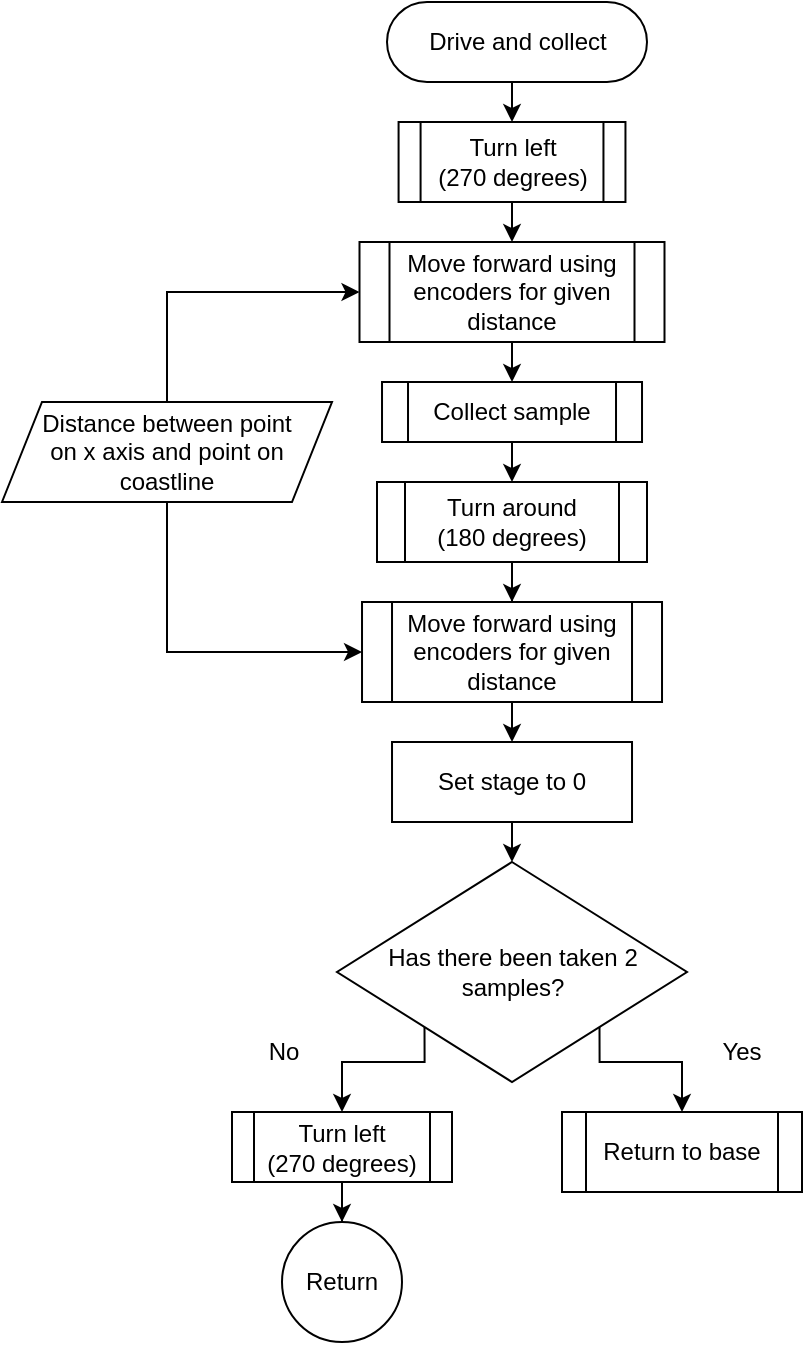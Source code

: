 <mxfile version="22.1.11" type="device">
  <diagram name="Page-1" id="UIeSX528cLuQZtujmnKt">
    <mxGraphModel dx="1538" dy="763" grid="1" gridSize="10" guides="1" tooltips="1" connect="1" arrows="1" fold="1" page="1" pageScale="1" pageWidth="850" pageHeight="1100" math="0" shadow="0">
      <root>
        <mxCell id="0" />
        <mxCell id="1" parent="0" />
        <mxCell id="Lfm5elrHNodPDN0HT3Pq-1" style="edgeStyle=orthogonalEdgeStyle;rounded=0;orthogonalLoop=1;jettySize=auto;html=1;exitX=0.5;exitY=1;exitDx=0;exitDy=0;entryX=0.5;entryY=0;entryDx=0;entryDy=0;" parent="1" source="Lfm5elrHNodPDN0HT3Pq-2" target="Lfm5elrHNodPDN0HT3Pq-4" edge="1">
          <mxGeometry relative="1" as="geometry" />
        </mxCell>
        <mxCell id="Lfm5elrHNodPDN0HT3Pq-2" value="Drive and collect" style="rounded=1;whiteSpace=wrap;html=1;arcSize=50;" parent="1" vertex="1">
          <mxGeometry x="202.5" y="90" width="130" height="40" as="geometry" />
        </mxCell>
        <mxCell id="Lfm5elrHNodPDN0HT3Pq-3" value="" style="edgeStyle=orthogonalEdgeStyle;rounded=0;orthogonalLoop=1;jettySize=auto;html=1;" parent="1" source="Lfm5elrHNodPDN0HT3Pq-4" target="Lfm5elrHNodPDN0HT3Pq-6" edge="1">
          <mxGeometry relative="1" as="geometry" />
        </mxCell>
        <mxCell id="Lfm5elrHNodPDN0HT3Pq-4" value="Turn left&lt;br&gt;(270 degrees)" style="shape=process;whiteSpace=wrap;html=1;backgroundOutline=1;" parent="1" vertex="1">
          <mxGeometry x="208.29" y="150" width="113.44" height="40" as="geometry" />
        </mxCell>
        <mxCell id="Lfm5elrHNodPDN0HT3Pq-5" style="edgeStyle=orthogonalEdgeStyle;rounded=0;orthogonalLoop=1;jettySize=auto;html=1;exitX=0.5;exitY=1;exitDx=0;exitDy=0;entryX=0.5;entryY=0;entryDx=0;entryDy=0;" parent="1" source="Lfm5elrHNodPDN0HT3Pq-6" target="Lfm5elrHNodPDN0HT3Pq-8" edge="1">
          <mxGeometry relative="1" as="geometry" />
        </mxCell>
        <mxCell id="Lfm5elrHNodPDN0HT3Pq-6" value="Move forward using encoders for given distance" style="shape=process;whiteSpace=wrap;html=1;backgroundOutline=1;" parent="1" vertex="1">
          <mxGeometry x="188.75" y="210" width="152.5" height="50" as="geometry" />
        </mxCell>
        <mxCell id="Lfm5elrHNodPDN0HT3Pq-7" style="edgeStyle=orthogonalEdgeStyle;rounded=0;orthogonalLoop=1;jettySize=auto;html=1;exitX=0.5;exitY=1;exitDx=0;exitDy=0;entryX=0.5;entryY=0;entryDx=0;entryDy=0;" parent="1" source="Lfm5elrHNodPDN0HT3Pq-8" target="Lfm5elrHNodPDN0HT3Pq-10" edge="1">
          <mxGeometry relative="1" as="geometry" />
        </mxCell>
        <mxCell id="Lfm5elrHNodPDN0HT3Pq-8" value="Collect sample" style="shape=process;whiteSpace=wrap;html=1;backgroundOutline=1;" parent="1" vertex="1">
          <mxGeometry x="200.01" y="280" width="130" height="30" as="geometry" />
        </mxCell>
        <mxCell id="Lfm5elrHNodPDN0HT3Pq-9" value="" style="edgeStyle=orthogonalEdgeStyle;rounded=0;orthogonalLoop=1;jettySize=auto;html=1;" parent="1" source="Lfm5elrHNodPDN0HT3Pq-10" target="Lfm5elrHNodPDN0HT3Pq-12" edge="1">
          <mxGeometry relative="1" as="geometry" />
        </mxCell>
        <mxCell id="Lfm5elrHNodPDN0HT3Pq-10" value="Turn around&lt;br&gt;(180 degrees)" style="shape=process;whiteSpace=wrap;html=1;backgroundOutline=1;" parent="1" vertex="1">
          <mxGeometry x="197.5" y="330" width="135" height="40" as="geometry" />
        </mxCell>
        <mxCell id="Lfm5elrHNodPDN0HT3Pq-11" style="edgeStyle=orthogonalEdgeStyle;rounded=0;orthogonalLoop=1;jettySize=auto;html=1;exitX=0.5;exitY=1;exitDx=0;exitDy=0;entryX=0.5;entryY=0;entryDx=0;entryDy=0;" parent="1" source="Lfm5elrHNodPDN0HT3Pq-12" target="Lfm5elrHNodPDN0HT3Pq-24" edge="1">
          <mxGeometry relative="1" as="geometry" />
        </mxCell>
        <mxCell id="Lfm5elrHNodPDN0HT3Pq-12" value="Move forward using encoders for given distance" style="shape=process;whiteSpace=wrap;html=1;backgroundOutline=1;" parent="1" vertex="1">
          <mxGeometry x="190.01" y="390" width="150" height="50" as="geometry" />
        </mxCell>
        <mxCell id="Lfm5elrHNodPDN0HT3Pq-13" style="edgeStyle=orthogonalEdgeStyle;rounded=0;orthogonalLoop=1;jettySize=auto;html=1;exitX=1;exitY=1;exitDx=0;exitDy=0;entryX=0.5;entryY=0;entryDx=0;entryDy=0;" parent="1" source="Lfm5elrHNodPDN0HT3Pq-15" target="Lfm5elrHNodPDN0HT3Pq-16" edge="1">
          <mxGeometry relative="1" as="geometry">
            <Array as="points">
              <mxPoint x="309" y="620" />
              <mxPoint x="350" y="620" />
            </Array>
          </mxGeometry>
        </mxCell>
        <mxCell id="Lfm5elrHNodPDN0HT3Pq-14" style="edgeStyle=orthogonalEdgeStyle;rounded=0;orthogonalLoop=1;jettySize=auto;html=1;exitX=0;exitY=1;exitDx=0;exitDy=0;entryX=0.5;entryY=0;entryDx=0;entryDy=0;" parent="1" source="Lfm5elrHNodPDN0HT3Pq-15" target="Lfm5elrHNodPDN0HT3Pq-18" edge="1">
          <mxGeometry relative="1" as="geometry">
            <Array as="points">
              <mxPoint x="221" y="620" />
              <mxPoint x="180" y="620" />
            </Array>
          </mxGeometry>
        </mxCell>
        <mxCell id="Lfm5elrHNodPDN0HT3Pq-15" value="Has there been taken 2 samples?" style="rhombus;whiteSpace=wrap;html=1;" parent="1" vertex="1">
          <mxGeometry x="177.5" y="520" width="175" height="110" as="geometry" />
        </mxCell>
        <mxCell id="Lfm5elrHNodPDN0HT3Pq-16" value="Return to base" style="shape=process;whiteSpace=wrap;html=1;backgroundOutline=1;" parent="1" vertex="1">
          <mxGeometry x="290" y="645" width="120" height="40" as="geometry" />
        </mxCell>
        <mxCell id="Lfm5elrHNodPDN0HT3Pq-17" value="" style="edgeStyle=orthogonalEdgeStyle;rounded=0;orthogonalLoop=1;jettySize=auto;html=1;entryX=0.5;entryY=0;entryDx=0;entryDy=0;" parent="1" source="Lfm5elrHNodPDN0HT3Pq-18" target="Lfm5elrHNodPDN0HT3Pq-22" edge="1">
          <mxGeometry relative="1" as="geometry">
            <mxPoint x="180" y="720" as="targetPoint" />
          </mxGeometry>
        </mxCell>
        <mxCell id="Lfm5elrHNodPDN0HT3Pq-18" value="Turn left&lt;br style=&quot;border-color: var(--border-color);&quot;&gt;(270 degrees)" style="shape=process;whiteSpace=wrap;html=1;backgroundOutline=1;" parent="1" vertex="1">
          <mxGeometry x="125" y="645" width="110" height="35" as="geometry" />
        </mxCell>
        <mxCell id="Lfm5elrHNodPDN0HT3Pq-19" style="edgeStyle=orthogonalEdgeStyle;rounded=0;orthogonalLoop=1;jettySize=auto;html=1;exitX=0.5;exitY=1;exitDx=0;exitDy=0;" parent="1" source="Lfm5elrHNodPDN0HT3Pq-18" target="Lfm5elrHNodPDN0HT3Pq-18" edge="1">
          <mxGeometry relative="1" as="geometry" />
        </mxCell>
        <mxCell id="Lfm5elrHNodPDN0HT3Pq-20" value="Yes" style="text;html=1;strokeColor=none;fillColor=none;align=center;verticalAlign=middle;whiteSpace=wrap;rounded=0;" parent="1" vertex="1">
          <mxGeometry x="350" y="600" width="60" height="30" as="geometry" />
        </mxCell>
        <mxCell id="Lfm5elrHNodPDN0HT3Pq-21" value="No" style="text;html=1;strokeColor=none;fillColor=none;align=center;verticalAlign=middle;whiteSpace=wrap;rounded=0;" parent="1" vertex="1">
          <mxGeometry x="121" y="600" width="60" height="30" as="geometry" />
        </mxCell>
        <mxCell id="Lfm5elrHNodPDN0HT3Pq-22" value="Return" style="ellipse;whiteSpace=wrap;html=1;aspect=fixed;" parent="1" vertex="1">
          <mxGeometry x="150" y="700" width="60" height="60" as="geometry" />
        </mxCell>
        <mxCell id="Lfm5elrHNodPDN0HT3Pq-23" style="edgeStyle=orthogonalEdgeStyle;rounded=0;orthogonalLoop=1;jettySize=auto;html=1;exitX=0.5;exitY=1;exitDx=0;exitDy=0;entryX=0.5;entryY=0;entryDx=0;entryDy=0;" parent="1" source="Lfm5elrHNodPDN0HT3Pq-24" target="Lfm5elrHNodPDN0HT3Pq-15" edge="1">
          <mxGeometry relative="1" as="geometry" />
        </mxCell>
        <mxCell id="Lfm5elrHNodPDN0HT3Pq-24" value="Set stage to 0" style="rounded=0;whiteSpace=wrap;html=1;" parent="1" vertex="1">
          <mxGeometry x="205.01" y="460" width="120" height="40" as="geometry" />
        </mxCell>
        <mxCell id="Lfm5elrHNodPDN0HT3Pq-27" style="edgeStyle=orthogonalEdgeStyle;rounded=0;orthogonalLoop=1;jettySize=auto;html=1;exitX=0.5;exitY=1;exitDx=0;exitDy=0;entryX=0;entryY=0.5;entryDx=0;entryDy=0;" parent="1" source="Lfm5elrHNodPDN0HT3Pq-25" target="Lfm5elrHNodPDN0HT3Pq-12" edge="1">
          <mxGeometry relative="1" as="geometry" />
        </mxCell>
        <mxCell id="Lfm5elrHNodPDN0HT3Pq-28" style="edgeStyle=orthogonalEdgeStyle;rounded=0;orthogonalLoop=1;jettySize=auto;html=1;exitX=0.5;exitY=0;exitDx=0;exitDy=0;entryX=0;entryY=0.5;entryDx=0;entryDy=0;" parent="1" source="Lfm5elrHNodPDN0HT3Pq-25" target="Lfm5elrHNodPDN0HT3Pq-6" edge="1">
          <mxGeometry relative="1" as="geometry" />
        </mxCell>
        <mxCell id="Lfm5elrHNodPDN0HT3Pq-25" value="Distance between point &lt;br&gt;on x axis and point on coastline" style="shape=parallelogram;perimeter=parallelogramPerimeter;whiteSpace=wrap;html=1;fixedSize=1;" parent="1" vertex="1">
          <mxGeometry x="10" y="290" width="165" height="50" as="geometry" />
        </mxCell>
      </root>
    </mxGraphModel>
  </diagram>
</mxfile>
